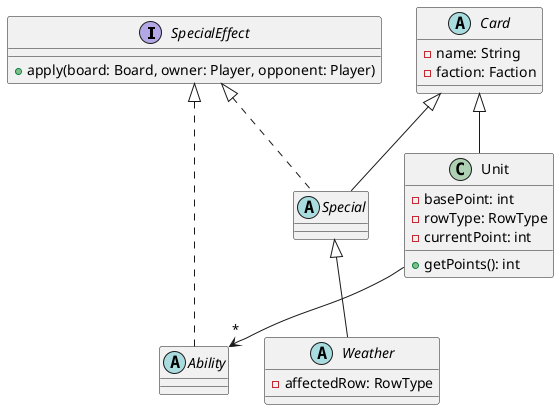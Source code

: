 @startuml

' =====================
' INTERFACES
' =====================
interface SpecialEffect {
  +apply(board: Board, owner: Player, opponent: Player)
}

' =====================
' CARD HIERARCHY
' =====================
abstract class Card {
  -name: String
  -faction: Faction
  
}

class Unit {
  -basePoint: int
  -rowType: RowType
  -currentPoint: int
  +getPoints(): int
}

abstract class Special {

}

abstract class Weather {
  -affectedRow: RowType
}

abstract class Ability {
}


' =====================
' RELATIONSHIPS
' =====================

Card <|-- Unit

Card <|-- Special

Unit --> "*" Ability

Special <|-- Weather

SpecialEffect <|.. Special

SpecialEffect <|.. Ability




@enduml

